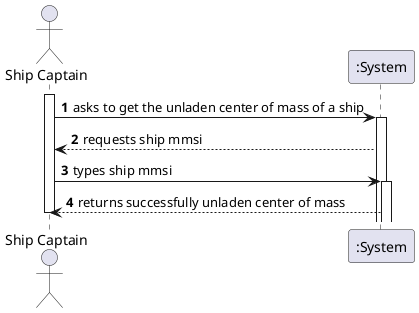 @startuml
autonumber
actor "Ship Captain" as PM

activate PM
PM -> ":System" : asks to get the unladen center of mass of a ship

activate ":System"
":System" --> PM : requests ship mmsi


PM -> ":System" : types ship mmsi

activate ":System"
":System" --> PM : returns successfully unladen center of mass




deactivate PM
@enduml